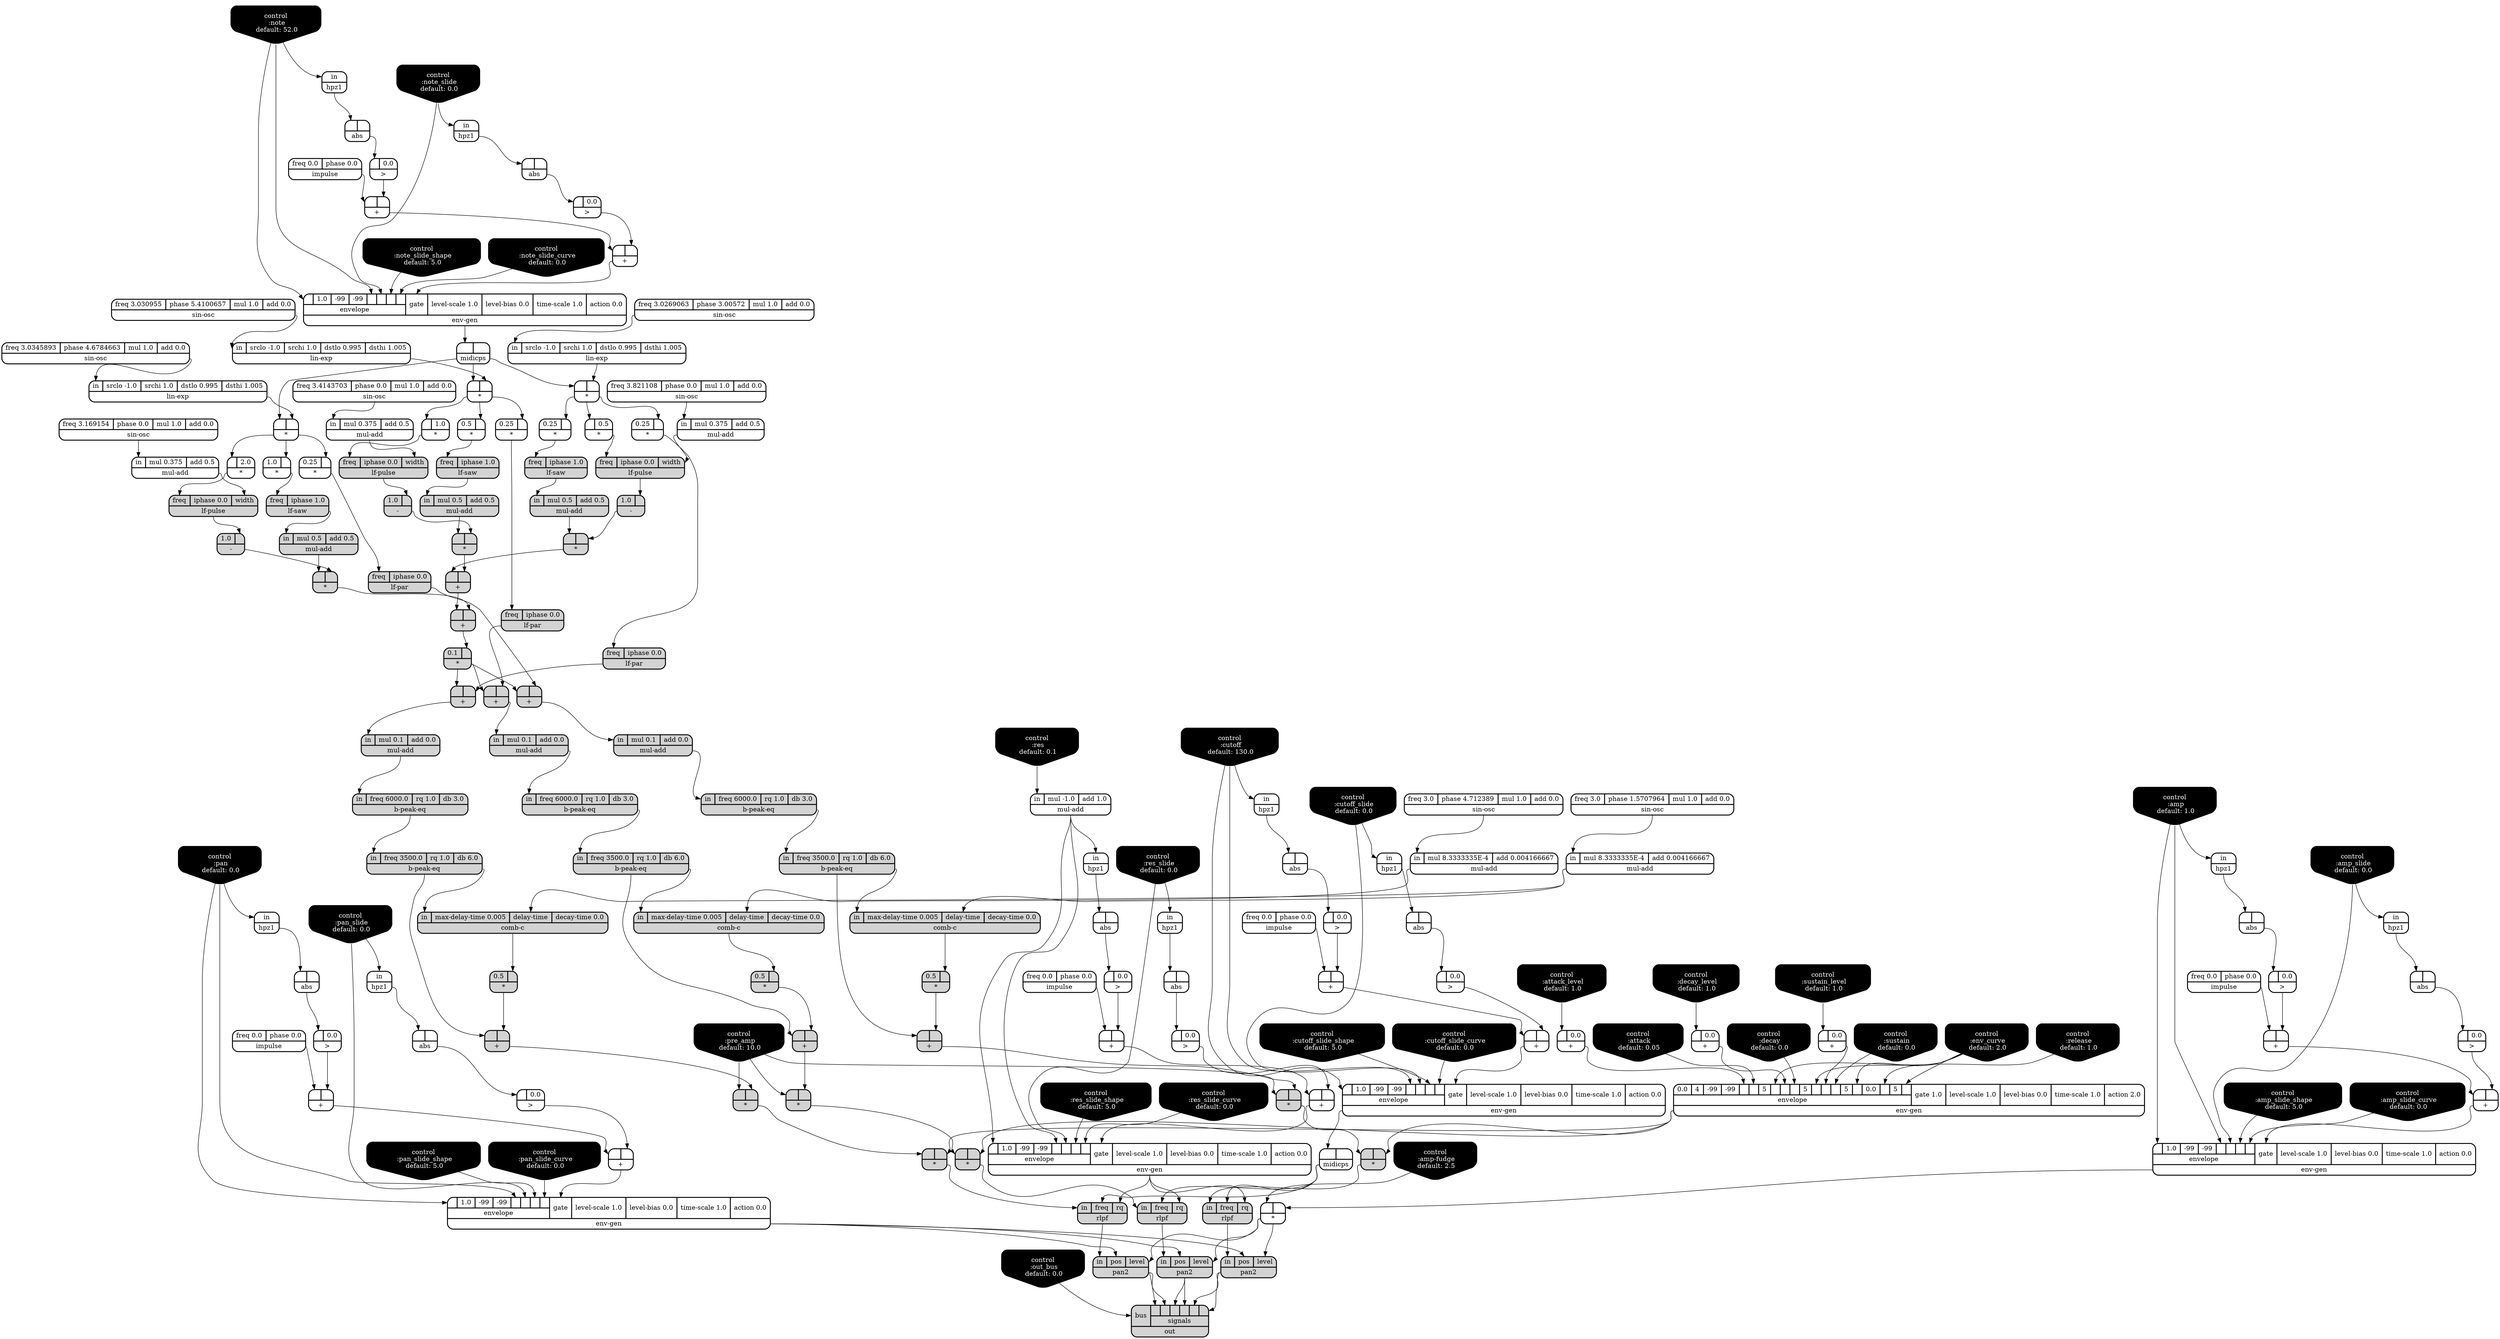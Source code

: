 digraph synthdef {
48 [label = "{{ <a> |<b> } |<__UG_NAME__>* }" style="bold, rounded" shape=record rankdir=LR];
49 [label = "{{ <a> 0.25|<b> } |<__UG_NAME__>* }" style="bold, rounded" shape=record rankdir=LR];
52 [label = "{{ <a> |<b> 0.5} |<__UG_NAME__>* }" style="bold, rounded" shape=record rankdir=LR];
57 [label = "{{ <a> |<b> } |<__UG_NAME__>* }" style="filled, bold, rounded"  shape=record rankdir=LR];
60 [label = "{{ <a> |<b> } |<__UG_NAME__>* }" style="bold, rounded" shape=record rankdir=LR];
61 [label = "{{ <a> 0.5|<b> } |<__UG_NAME__>* }" style="bold, rounded" shape=record rankdir=LR];
64 [label = "{{ <a> |<b> 1.0} |<__UG_NAME__>* }" style="bold, rounded" shape=record rankdir=LR];
69 [label = "{{ <a> |<b> } |<__UG_NAME__>* }" style="filled, bold, rounded"  shape=record rankdir=LR];
73 [label = "{{ <a> |<b> } |<__UG_NAME__>* }" style="bold, rounded" shape=record rankdir=LR];
74 [label = "{{ <a> 1.0|<b> } |<__UG_NAME__>* }" style="bold, rounded" shape=record rankdir=LR];
77 [label = "{{ <a> |<b> 2.0} |<__UG_NAME__>* }" style="bold, rounded" shape=record rankdir=LR];
82 [label = "{{ <a> |<b> } |<__UG_NAME__>* }" style="filled, bold, rounded"  shape=record rankdir=LR];
84 [label = "{{ <a> 0.1|<b> } |<__UG_NAME__>* }" style="filled, bold, rounded"  shape=record rankdir=LR];
85 [label = "{{ <a> 0.25|<b> } |<__UG_NAME__>* }" style="bold, rounded" shape=record rankdir=LR];
93 [label = "{{ <a> 0.5|<b> } |<__UG_NAME__>* }" style="filled, bold, rounded"  shape=record rankdir=LR];
95 [label = "{{ <a> |<b> } |<__UG_NAME__>* }" style="filled, bold, rounded"  shape=record rankdir=LR];
100 [label = "{{ <a> |<b> } |<__UG_NAME__>* }" style="filled, bold, rounded"  shape=record rankdir=LR];
141 [label = "{{ <a> |<b> } |<__UG_NAME__>* }" style="bold, rounded" shape=record rankdir=LR];
143 [label = "{{ <a> 0.25|<b> } |<__UG_NAME__>* }" style="bold, rounded" shape=record rankdir=LR];
152 [label = "{{ <a> 0.5|<b> } |<__UG_NAME__>* }" style="filled, bold, rounded"  shape=record rankdir=LR];
154 [label = "{{ <a> |<b> } |<__UG_NAME__>* }" style="filled, bold, rounded"  shape=record rankdir=LR];
155 [label = "{{ <a> |<b> } |<__UG_NAME__>* }" style="filled, bold, rounded"  shape=record rankdir=LR];
158 [label = "{{ <a> 0.25|<b> } |<__UG_NAME__>* }" style="bold, rounded" shape=record rankdir=LR];
165 [label = "{{ <a> 0.5|<b> } |<__UG_NAME__>* }" style="filled, bold, rounded"  shape=record rankdir=LR];
167 [label = "{{ <a> |<b> } |<__UG_NAME__>* }" style="filled, bold, rounded"  shape=record rankdir=LR];
168 [label = "{{ <a> |<b> } |<__UG_NAME__>* }" style="filled, bold, rounded"  shape=record rankdir=LR];
39 [label = "{{ <a> |<b> } |<__UG_NAME__>+ }" style="bold, rounded" shape=record rankdir=LR];
43 [label = "{{ <a> |<b> } |<__UG_NAME__>+ }" style="bold, rounded" shape=record rankdir=LR];
70 [label = "{{ <a> |<b> } |<__UG_NAME__>+ }" style="filled, bold, rounded"  shape=record rankdir=LR];
83 [label = "{{ <a> |<b> } |<__UG_NAME__>+ }" style="filled, bold, rounded"  shape=record rankdir=LR];
87 [label = "{{ <a> |<b> } |<__UG_NAME__>+ }" style="filled, bold, rounded"  shape=record rankdir=LR];
94 [label = "{{ <a> |<b> } |<__UG_NAME__>+ }" style="filled, bold, rounded"  shape=record rankdir=LR];
96 [label = "{{ <a> |<b> 0.0} |<__UG_NAME__>+ }" style="bold, rounded" shape=record rankdir=LR];
97 [label = "{{ <a> |<b> 0.0} |<__UG_NAME__>+ }" style="bold, rounded" shape=record rankdir=LR];
98 [label = "{{ <a> |<b> 0.0} |<__UG_NAME__>+ }" style="bold, rounded" shape=record rankdir=LR];
102 [label = "{{ <a> |<b> } |<__UG_NAME__>+ }" style="bold, rounded" shape=record rankdir=LR];
106 [label = "{{ <a> |<b> } |<__UG_NAME__>+ }" style="bold, rounded" shape=record rankdir=LR];
114 [label = "{{ <a> |<b> } |<__UG_NAME__>+ }" style="bold, rounded" shape=record rankdir=LR];
118 [label = "{{ <a> |<b> } |<__UG_NAME__>+ }" style="bold, rounded" shape=record rankdir=LR];
125 [label = "{{ <a> |<b> } |<__UG_NAME__>+ }" style="bold, rounded" shape=record rankdir=LR];
129 [label = "{{ <a> |<b> } |<__UG_NAME__>+ }" style="bold, rounded" shape=record rankdir=LR];
135 [label = "{{ <a> |<b> } |<__UG_NAME__>+ }" style="bold, rounded" shape=record rankdir=LR];
139 [label = "{{ <a> |<b> } |<__UG_NAME__>+ }" style="bold, rounded" shape=record rankdir=LR];
145 [label = "{{ <a> |<b> } |<__UG_NAME__>+ }" style="filled, bold, rounded"  shape=record rankdir=LR];
153 [label = "{{ <a> |<b> } |<__UG_NAME__>+ }" style="filled, bold, rounded"  shape=record rankdir=LR];
160 [label = "{{ <a> |<b> } |<__UG_NAME__>+ }" style="filled, bold, rounded"  shape=record rankdir=LR];
166 [label = "{{ <a> |<b> } |<__UG_NAME__>+ }" style="filled, bold, rounded"  shape=record rankdir=LR];
56 [label = "{{ <a> 1.0|<b> } |<__UG_NAME__>- }" style="filled, bold, rounded"  shape=record rankdir=LR];
68 [label = "{{ <a> 1.0|<b> } |<__UG_NAME__>- }" style="filled, bold, rounded"  shape=record rankdir=LR];
81 [label = "{{ <a> 1.0|<b> } |<__UG_NAME__>- }" style="filled, bold, rounded"  shape=record rankdir=LR];
38 [label = "{{ <a> |<b> 0.0} |<__UG_NAME__>\> }" style="bold, rounded" shape=record rankdir=LR];
42 [label = "{{ <a> |<b> 0.0} |<__UG_NAME__>\> }" style="bold, rounded" shape=record rankdir=LR];
101 [label = "{{ <a> |<b> 0.0} |<__UG_NAME__>\> }" style="bold, rounded" shape=record rankdir=LR];
105 [label = "{{ <a> |<b> 0.0} |<__UG_NAME__>\> }" style="bold, rounded" shape=record rankdir=LR];
113 [label = "{{ <a> |<b> 0.0} |<__UG_NAME__>\> }" style="bold, rounded" shape=record rankdir=LR];
117 [label = "{{ <a> |<b> 0.0} |<__UG_NAME__>\> }" style="bold, rounded" shape=record rankdir=LR];
124 [label = "{{ <a> |<b> 0.0} |<__UG_NAME__>\> }" style="bold, rounded" shape=record rankdir=LR];
128 [label = "{{ <a> |<b> 0.0} |<__UG_NAME__>\> }" style="bold, rounded" shape=record rankdir=LR];
134 [label = "{{ <a> |<b> 0.0} |<__UG_NAME__>\> }" style="bold, rounded" shape=record rankdir=LR];
138 [label = "{{ <a> |<b> 0.0} |<__UG_NAME__>\> }" style="bold, rounded" shape=record rankdir=LR];
33 [label = "{{ <a> |<b> } |<__UG_NAME__>abs }" style="bold, rounded" shape=record rankdir=LR];
37 [label = "{{ <a> |<b> } |<__UG_NAME__>abs }" style="bold, rounded" shape=record rankdir=LR];
41 [label = "{{ <a> |<b> } |<__UG_NAME__>abs }" style="bold, rounded" shape=record rankdir=LR];
104 [label = "{{ <a> |<b> } |<__UG_NAME__>abs }" style="bold, rounded" shape=record rankdir=LR];
112 [label = "{{ <a> |<b> } |<__UG_NAME__>abs }" style="bold, rounded" shape=record rankdir=LR];
116 [label = "{{ <a> |<b> } |<__UG_NAME__>abs }" style="bold, rounded" shape=record rankdir=LR];
123 [label = "{{ <a> |<b> } |<__UG_NAME__>abs }" style="bold, rounded" shape=record rankdir=LR];
127 [label = "{{ <a> |<b> } |<__UG_NAME__>abs }" style="bold, rounded" shape=record rankdir=LR];
133 [label = "{{ <a> |<b> } |<__UG_NAME__>abs }" style="bold, rounded" shape=record rankdir=LR];
137 [label = "{{ <a> |<b> } |<__UG_NAME__>abs }" style="bold, rounded" shape=record rankdir=LR];
89 [label = "{{ <in> in|<freq> freq 6000.0|<rq> rq 1.0|<db> db 3.0} |<__UG_NAME__>b-peak-eq }" style="filled, bold, rounded"  shape=record rankdir=LR];
90 [label = "{{ <in> in|<freq> freq 3500.0|<rq> rq 1.0|<db> db 6.0} |<__UG_NAME__>b-peak-eq }" style="filled, bold, rounded"  shape=record rankdir=LR];
147 [label = "{{ <in> in|<freq> freq 6000.0|<rq> rq 1.0|<db> db 3.0} |<__UG_NAME__>b-peak-eq }" style="filled, bold, rounded"  shape=record rankdir=LR];
148 [label = "{{ <in> in|<freq> freq 3500.0|<rq> rq 1.0|<db> db 6.0} |<__UG_NAME__>b-peak-eq }" style="filled, bold, rounded"  shape=record rankdir=LR];
162 [label = "{{ <in> in|<freq> freq 6000.0|<rq> rq 1.0|<db> db 3.0} |<__UG_NAME__>b-peak-eq }" style="filled, bold, rounded"  shape=record rankdir=LR];
163 [label = "{{ <in> in|<freq> freq 3500.0|<rq> rq 1.0|<db> db 6.0} |<__UG_NAME__>b-peak-eq }" style="filled, bold, rounded"  shape=record rankdir=LR];
92 [label = "{{ <in> in|<max____delay____time> max-delay-time 0.005|<delay____time> delay-time|<decay____time> decay-time 0.0} |<__UG_NAME__>comb-c }" style="filled, bold, rounded"  shape=record rankdir=LR];
151 [label = "{{ <in> in|<max____delay____time> max-delay-time 0.005|<delay____time> delay-time|<decay____time> decay-time 0.0} |<__UG_NAME__>comb-c }" style="filled, bold, rounded"  shape=record rankdir=LR];
164 [label = "{{ <in> in|<max____delay____time> max-delay-time 0.005|<delay____time> delay-time|<decay____time> decay-time 0.0} |<__UG_NAME__>comb-c }" style="filled, bold, rounded"  shape=record rankdir=LR];
0 [label = "control
 :note
 default: 52.0" shape=invhouse style="rounded, filled, bold" fillcolor=black fontcolor=white ]; 
1 [label = "control
 :note_slide
 default: 0.0" shape=invhouse style="rounded, filled, bold" fillcolor=black fontcolor=white ]; 
2 [label = "control
 :note_slide_shape
 default: 5.0" shape=invhouse style="rounded, filled, bold" fillcolor=black fontcolor=white ]; 
3 [label = "control
 :note_slide_curve
 default: 0.0" shape=invhouse style="rounded, filled, bold" fillcolor=black fontcolor=white ]; 
4 [label = "control
 :amp
 default: 1.0" shape=invhouse style="rounded, filled, bold" fillcolor=black fontcolor=white ]; 
5 [label = "control
 :amp_slide
 default: 0.0" shape=invhouse style="rounded, filled, bold" fillcolor=black fontcolor=white ]; 
6 [label = "control
 :amp_slide_shape
 default: 5.0" shape=invhouse style="rounded, filled, bold" fillcolor=black fontcolor=white ]; 
7 [label = "control
 :amp_slide_curve
 default: 0.0" shape=invhouse style="rounded, filled, bold" fillcolor=black fontcolor=white ]; 
8 [label = "control
 :pan
 default: 0.0" shape=invhouse style="rounded, filled, bold" fillcolor=black fontcolor=white ]; 
9 [label = "control
 :pan_slide
 default: 0.0" shape=invhouse style="rounded, filled, bold" fillcolor=black fontcolor=white ]; 
10 [label = "control
 :pan_slide_shape
 default: 5.0" shape=invhouse style="rounded, filled, bold" fillcolor=black fontcolor=white ]; 
11 [label = "control
 :pan_slide_curve
 default: 0.0" shape=invhouse style="rounded, filled, bold" fillcolor=black fontcolor=white ]; 
12 [label = "control
 :attack
 default: 0.05" shape=invhouse style="rounded, filled, bold" fillcolor=black fontcolor=white ]; 
13 [label = "control
 :decay
 default: 0.0" shape=invhouse style="rounded, filled, bold" fillcolor=black fontcolor=white ]; 
14 [label = "control
 :sustain
 default: 0.0" shape=invhouse style="rounded, filled, bold" fillcolor=black fontcolor=white ]; 
15 [label = "control
 :release
 default: 1.0" shape=invhouse style="rounded, filled, bold" fillcolor=black fontcolor=white ]; 
16 [label = "control
 :attack_level
 default: 1.0" shape=invhouse style="rounded, filled, bold" fillcolor=black fontcolor=white ]; 
17 [label = "control
 :decay_level
 default: 1.0" shape=invhouse style="rounded, filled, bold" fillcolor=black fontcolor=white ]; 
18 [label = "control
 :sustain_level
 default: 1.0" shape=invhouse style="rounded, filled, bold" fillcolor=black fontcolor=white ]; 
19 [label = "control
 :env_curve
 default: 2.0" shape=invhouse style="rounded, filled, bold" fillcolor=black fontcolor=white ]; 
20 [label = "control
 :cutoff
 default: 130.0" shape=invhouse style="rounded, filled, bold" fillcolor=black fontcolor=white ]; 
21 [label = "control
 :cutoff_slide
 default: 0.0" shape=invhouse style="rounded, filled, bold" fillcolor=black fontcolor=white ]; 
22 [label = "control
 :cutoff_slide_shape
 default: 5.0" shape=invhouse style="rounded, filled, bold" fillcolor=black fontcolor=white ]; 
23 [label = "control
 :cutoff_slide_curve
 default: 0.0" shape=invhouse style="rounded, filled, bold" fillcolor=black fontcolor=white ]; 
24 [label = "control
 :res
 default: 0.1" shape=invhouse style="rounded, filled, bold" fillcolor=black fontcolor=white ]; 
25 [label = "control
 :res_slide
 default: 0.0" shape=invhouse style="rounded, filled, bold" fillcolor=black fontcolor=white ]; 
26 [label = "control
 :res_slide_shape
 default: 5.0" shape=invhouse style="rounded, filled, bold" fillcolor=black fontcolor=white ]; 
27 [label = "control
 :res_slide_curve
 default: 0.0" shape=invhouse style="rounded, filled, bold" fillcolor=black fontcolor=white ]; 
28 [label = "control
 :pre_amp
 default: 10.0" shape=invhouse style="rounded, filled, bold" fillcolor=black fontcolor=white ]; 
29 [label = "control
 :amp-fudge
 default: 2.5" shape=invhouse style="rounded, filled, bold" fillcolor=black fontcolor=white ]; 
30 [label = "control
 :out_bus
 default: 0.0" shape=invhouse style="rounded, filled, bold" fillcolor=black fontcolor=white ]; 
44 [label = "{{ {{<envelope___control___0>|1.0|-99|-99|<envelope___control___4>|<envelope___control___5>|<envelope___control___6>|<envelope___control___7>}|envelope}|<gate> gate|<level____scale> level-scale 1.0|<level____bias> level-bias 0.0|<time____scale> time-scale 1.0|<action> action 0.0} |<__UG_NAME__>env-gen }" style="bold, rounded" shape=record rankdir=LR];
99 [label = "{{ {{0.0|4|-99|-99|<envelope___binary____op____u____gen___4>|<envelope___control___5>|5|<envelope___control___7>|<envelope___binary____op____u____gen___8>|<envelope___control___9>|5|<envelope___control___11>|<envelope___binary____op____u____gen___12>|<envelope___control___13>|5|<envelope___control___15>|0.0|<envelope___control___17>|5|<envelope___control___19>}|envelope}|<gate> gate 1.0|<level____scale> level-scale 1.0|<level____bias> level-bias 0.0|<time____scale> time-scale 1.0|<action> action 2.0} |<__UG_NAME__>env-gen }" style="bold, rounded" shape=record rankdir=LR];
107 [label = "{{ {{<envelope___control___0>|1.0|-99|-99|<envelope___control___4>|<envelope___control___5>|<envelope___control___6>|<envelope___control___7>}|envelope}|<gate> gate|<level____scale> level-scale 1.0|<level____bias> level-bias 0.0|<time____scale> time-scale 1.0|<action> action 0.0} |<__UG_NAME__>env-gen }" style="bold, rounded" shape=record rankdir=LR];
119 [label = "{{ {{<envelope___mul____add___0>|1.0|-99|-99|<envelope___mul____add___4>|<envelope___control___5>|<envelope___control___6>|<envelope___control___7>}|envelope}|<gate> gate|<level____scale> level-scale 1.0|<level____bias> level-bias 0.0|<time____scale> time-scale 1.0|<action> action 0.0} |<__UG_NAME__>env-gen }" style="bold, rounded" shape=record rankdir=LR];
130 [label = "{{ {{<envelope___control___0>|1.0|-99|-99|<envelope___control___4>|<envelope___control___5>|<envelope___control___6>|<envelope___control___7>}|envelope}|<gate> gate|<level____scale> level-scale 1.0|<level____bias> level-bias 0.0|<time____scale> time-scale 1.0|<action> action 0.0} |<__UG_NAME__>env-gen }" style="bold, rounded" shape=record rankdir=LR];
140 [label = "{{ {{<envelope___control___0>|1.0|-99|-99|<envelope___control___4>|<envelope___control___5>|<envelope___control___6>|<envelope___control___7>}|envelope}|<gate> gate|<level____scale> level-scale 1.0|<level____bias> level-bias 0.0|<time____scale> time-scale 1.0|<action> action 0.0} |<__UG_NAME__>env-gen }" style="bold, rounded" shape=record rankdir=LR];
32 [label = "{{ <in> in} |<__UG_NAME__>hpz1 }" style="bold, rounded" shape=record rankdir=LR];
36 [label = "{{ <in> in} |<__UG_NAME__>hpz1 }" style="bold, rounded" shape=record rankdir=LR];
40 [label = "{{ <in> in} |<__UG_NAME__>hpz1 }" style="bold, rounded" shape=record rankdir=LR];
103 [label = "{{ <in> in} |<__UG_NAME__>hpz1 }" style="bold, rounded" shape=record rankdir=LR];
111 [label = "{{ <in> in} |<__UG_NAME__>hpz1 }" style="bold, rounded" shape=record rankdir=LR];
115 [label = "{{ <in> in} |<__UG_NAME__>hpz1 }" style="bold, rounded" shape=record rankdir=LR];
122 [label = "{{ <in> in} |<__UG_NAME__>hpz1 }" style="bold, rounded" shape=record rankdir=LR];
126 [label = "{{ <in> in} |<__UG_NAME__>hpz1 }" style="bold, rounded" shape=record rankdir=LR];
132 [label = "{{ <in> in} |<__UG_NAME__>hpz1 }" style="bold, rounded" shape=record rankdir=LR];
136 [label = "{{ <in> in} |<__UG_NAME__>hpz1 }" style="bold, rounded" shape=record rankdir=LR];
31 [label = "{{ <freq> freq 0.0|<phase> phase 0.0} |<__UG_NAME__>impulse }" style="bold, rounded" shape=record rankdir=LR];
35 [label = "{{ <freq> freq 0.0|<phase> phase 0.0} |<__UG_NAME__>impulse }" style="bold, rounded" shape=record rankdir=LR];
109 [label = "{{ <freq> freq 0.0|<phase> phase 0.0} |<__UG_NAME__>impulse }" style="bold, rounded" shape=record rankdir=LR];
121 [label = "{{ <freq> freq 0.0|<phase> phase 0.0} |<__UG_NAME__>impulse }" style="bold, rounded" shape=record rankdir=LR];
131 [label = "{{ <freq> freq 0.0|<phase> phase 0.0} |<__UG_NAME__>impulse }" style="bold, rounded" shape=record rankdir=LR];
86 [label = "{{ <freq> freq|<iphase> iphase 0.0} |<__UG_NAME__>lf-par }" style="filled, bold, rounded"  shape=record rankdir=LR];
144 [label = "{{ <freq> freq|<iphase> iphase 0.0} |<__UG_NAME__>lf-par }" style="filled, bold, rounded"  shape=record rankdir=LR];
159 [label = "{{ <freq> freq|<iphase> iphase 0.0} |<__UG_NAME__>lf-par }" style="filled, bold, rounded"  shape=record rankdir=LR];
55 [label = "{{ <freq> freq|<iphase> iphase 0.0|<width> width} |<__UG_NAME__>lf-pulse }" style="filled, bold, rounded"  shape=record rankdir=LR];
67 [label = "{{ <freq> freq|<iphase> iphase 0.0|<width> width} |<__UG_NAME__>lf-pulse }" style="filled, bold, rounded"  shape=record rankdir=LR];
80 [label = "{{ <freq> freq|<iphase> iphase 0.0|<width> width} |<__UG_NAME__>lf-pulse }" style="filled, bold, rounded"  shape=record rankdir=LR];
50 [label = "{{ <freq> freq|<iphase> iphase 1.0} |<__UG_NAME__>lf-saw }" style="filled, bold, rounded"  shape=record rankdir=LR];
62 [label = "{{ <freq> freq|<iphase> iphase 1.0} |<__UG_NAME__>lf-saw }" style="filled, bold, rounded"  shape=record rankdir=LR];
75 [label = "{{ <freq> freq|<iphase> iphase 1.0} |<__UG_NAME__>lf-saw }" style="filled, bold, rounded"  shape=record rankdir=LR];
47 [label = "{{ <in> in|<srclo> srclo -1.0|<srchi> srchi 1.0|<dstlo> dstlo 0.995|<dsthi> dsthi 1.005} |<__UG_NAME__>lin-exp }" style="bold, rounded" shape=record rankdir=LR];
59 [label = "{{ <in> in|<srclo> srclo -1.0|<srchi> srchi 1.0|<dstlo> dstlo 0.995|<dsthi> dsthi 1.005} |<__UG_NAME__>lin-exp }" style="bold, rounded" shape=record rankdir=LR];
72 [label = "{{ <in> in|<srclo> srclo -1.0|<srchi> srchi 1.0|<dstlo> dstlo 0.995|<dsthi> dsthi 1.005} |<__UG_NAME__>lin-exp }" style="bold, rounded" shape=record rankdir=LR];
45 [label = "{{ <a> |<b> } |<__UG_NAME__>midicps }" style="bold, rounded" shape=record rankdir=LR];
108 [label = "{{ <a> |<b> } |<__UG_NAME__>midicps }" style="bold, rounded" shape=record rankdir=LR];
51 [label = "{{ <in> in|<mul> mul 0.5|<add> add 0.5} |<__UG_NAME__>mul-add }" style="filled, bold, rounded"  shape=record rankdir=LR];
54 [label = "{{ <in> in|<mul> mul 0.375|<add> add 0.5} |<__UG_NAME__>mul-add }" style="bold, rounded" shape=record rankdir=LR];
63 [label = "{{ <in> in|<mul> mul 0.5|<add> add 0.5} |<__UG_NAME__>mul-add }" style="filled, bold, rounded"  shape=record rankdir=LR];
66 [label = "{{ <in> in|<mul> mul 0.375|<add> add 0.5} |<__UG_NAME__>mul-add }" style="bold, rounded" shape=record rankdir=LR];
76 [label = "{{ <in> in|<mul> mul 0.5|<add> add 0.5} |<__UG_NAME__>mul-add }" style="filled, bold, rounded"  shape=record rankdir=LR];
79 [label = "{{ <in> in|<mul> mul 0.375|<add> add 0.5} |<__UG_NAME__>mul-add }" style="bold, rounded" shape=record rankdir=LR];
88 [label = "{{ <in> in|<mul> mul 0.1|<add> add 0.0} |<__UG_NAME__>mul-add }" style="filled, bold, rounded"  shape=record rankdir=LR];
91 [label = "{{ <in> in|<mul> mul 8.3333335E-4|<add> add 0.004166667} |<__UG_NAME__>mul-add }" style="bold, rounded" shape=record rankdir=LR];
110 [label = "{{ <in> in|<mul> mul -1.0|<add> add 1.0} |<__UG_NAME__>mul-add }" style="bold, rounded" shape=record rankdir=LR];
146 [label = "{{ <in> in|<mul> mul 0.1|<add> add 0.0} |<__UG_NAME__>mul-add }" style="filled, bold, rounded"  shape=record rankdir=LR];
150 [label = "{{ <in> in|<mul> mul 8.3333335E-4|<add> add 0.004166667} |<__UG_NAME__>mul-add }" style="bold, rounded" shape=record rankdir=LR];
161 [label = "{{ <in> in|<mul> mul 0.1|<add> add 0.0} |<__UG_NAME__>mul-add }" style="filled, bold, rounded"  shape=record rankdir=LR];
171 [label = "{{ <bus> bus|{{<signals___pan2___0>|<signals___pan2___1>|<signals___pan2___2>|<signals___pan2___3>|<signals___pan2___4>|<signals___pan2___5>}|signals}} |<__UG_NAME__>out }" style="filled, bold, rounded"  shape=record rankdir=LR];
142 [label = "{{ <in> in|<pos> pos|<level> level} |<__UG_NAME__>pan2 }" style="filled, bold, rounded"  shape=record rankdir=LR];
157 [label = "{{ <in> in|<pos> pos|<level> level} |<__UG_NAME__>pan2 }" style="filled, bold, rounded"  shape=record rankdir=LR];
170 [label = "{{ <in> in|<pos> pos|<level> level} |<__UG_NAME__>pan2 }" style="filled, bold, rounded"  shape=record rankdir=LR];
120 [label = "{{ <in> in|<freq> freq|<rq> rq} |<__UG_NAME__>rlpf }" style="filled, bold, rounded"  shape=record rankdir=LR];
156 [label = "{{ <in> in|<freq> freq|<rq> rq} |<__UG_NAME__>rlpf }" style="filled, bold, rounded"  shape=record rankdir=LR];
169 [label = "{{ <in> in|<freq> freq|<rq> rq} |<__UG_NAME__>rlpf }" style="filled, bold, rounded"  shape=record rankdir=LR];
34 [label = "{{ <freq> freq 3.0|<phase> phase 1.5707964|<mul> mul 1.0|<add> add 0.0} |<__UG_NAME__>sin-osc }" style="bold, rounded" shape=record rankdir=LR];
46 [label = "{{ <freq> freq 3.0269063|<phase> phase 3.00572|<mul> mul 1.0|<add> add 0.0} |<__UG_NAME__>sin-osc }" style="bold, rounded" shape=record rankdir=LR];
53 [label = "{{ <freq> freq 3.821108|<phase> phase 0.0|<mul> mul 1.0|<add> add 0.0} |<__UG_NAME__>sin-osc }" style="bold, rounded" shape=record rankdir=LR];
58 [label = "{{ <freq> freq 3.030955|<phase> phase 5.4100657|<mul> mul 1.0|<add> add 0.0} |<__UG_NAME__>sin-osc }" style="bold, rounded" shape=record rankdir=LR];
65 [label = "{{ <freq> freq 3.4143703|<phase> phase 0.0|<mul> mul 1.0|<add> add 0.0} |<__UG_NAME__>sin-osc }" style="bold, rounded" shape=record rankdir=LR];
71 [label = "{{ <freq> freq 3.0345893|<phase> phase 4.6784663|<mul> mul 1.0|<add> add 0.0} |<__UG_NAME__>sin-osc }" style="bold, rounded" shape=record rankdir=LR];
78 [label = "{{ <freq> freq 3.169154|<phase> phase 0.0|<mul> mul 1.0|<add> add 0.0} |<__UG_NAME__>sin-osc }" style="bold, rounded" shape=record rankdir=LR];
149 [label = "{{ <freq> freq 3.0|<phase> phase 4.712389|<mul> mul 1.0|<add> add 0.0} |<__UG_NAME__>sin-osc }" style="bold, rounded" shape=record rankdir=LR];

47:__UG_NAME__ -> 48:b ;
45:__UG_NAME__ -> 48:a ;
48:__UG_NAME__ -> 49:b ;
48:__UG_NAME__ -> 52:a ;
56:__UG_NAME__ -> 57:b ;
51:__UG_NAME__ -> 57:a ;
59:__UG_NAME__ -> 60:b ;
45:__UG_NAME__ -> 60:a ;
60:__UG_NAME__ -> 61:b ;
60:__UG_NAME__ -> 64:a ;
68:__UG_NAME__ -> 69:b ;
63:__UG_NAME__ -> 69:a ;
72:__UG_NAME__ -> 73:b ;
45:__UG_NAME__ -> 73:a ;
73:__UG_NAME__ -> 74:b ;
73:__UG_NAME__ -> 77:a ;
81:__UG_NAME__ -> 82:b ;
76:__UG_NAME__ -> 82:a ;
83:__UG_NAME__ -> 84:b ;
48:__UG_NAME__ -> 85:b ;
92:__UG_NAME__ -> 93:b ;
94:__UG_NAME__ -> 95:b ;
28:__UG_NAME__ -> 95:a ;
99:__UG_NAME__ -> 100:b ;
95:__UG_NAME__ -> 100:a ;
140:__UG_NAME__ -> 141:b ;
29:__UG_NAME__ -> 141:a ;
60:__UG_NAME__ -> 143:b ;
151:__UG_NAME__ -> 152:b ;
153:__UG_NAME__ -> 154:b ;
28:__UG_NAME__ -> 154:a ;
99:__UG_NAME__ -> 155:b ;
154:__UG_NAME__ -> 155:a ;
73:__UG_NAME__ -> 158:b ;
164:__UG_NAME__ -> 165:b ;
166:__UG_NAME__ -> 167:b ;
28:__UG_NAME__ -> 167:a ;
99:__UG_NAME__ -> 168:b ;
167:__UG_NAME__ -> 168:a ;
38:__UG_NAME__ -> 39:b ;
35:__UG_NAME__ -> 39:a ;
42:__UG_NAME__ -> 43:b ;
39:__UG_NAME__ -> 43:a ;
69:__UG_NAME__ -> 70:b ;
57:__UG_NAME__ -> 70:a ;
82:__UG_NAME__ -> 83:b ;
70:__UG_NAME__ -> 83:a ;
86:__UG_NAME__ -> 87:b ;
84:__UG_NAME__ -> 87:a ;
93:__UG_NAME__ -> 94:b ;
90:__UG_NAME__ -> 94:a ;
16:__UG_NAME__ -> 96:a ;
17:__UG_NAME__ -> 97:a ;
18:__UG_NAME__ -> 98:a ;
101:__UG_NAME__ -> 102:b ;
31:__UG_NAME__ -> 102:a ;
105:__UG_NAME__ -> 106:b ;
102:__UG_NAME__ -> 106:a ;
113:__UG_NAME__ -> 114:b ;
109:__UG_NAME__ -> 114:a ;
117:__UG_NAME__ -> 118:b ;
114:__UG_NAME__ -> 118:a ;
124:__UG_NAME__ -> 125:b ;
121:__UG_NAME__ -> 125:a ;
128:__UG_NAME__ -> 129:b ;
125:__UG_NAME__ -> 129:a ;
134:__UG_NAME__ -> 135:b ;
131:__UG_NAME__ -> 135:a ;
138:__UG_NAME__ -> 139:b ;
135:__UG_NAME__ -> 139:a ;
144:__UG_NAME__ -> 145:b ;
84:__UG_NAME__ -> 145:a ;
152:__UG_NAME__ -> 153:b ;
148:__UG_NAME__ -> 153:a ;
159:__UG_NAME__ -> 160:b ;
84:__UG_NAME__ -> 160:a ;
165:__UG_NAME__ -> 166:b ;
163:__UG_NAME__ -> 166:a ;
55:__UG_NAME__ -> 56:b ;
67:__UG_NAME__ -> 68:b ;
80:__UG_NAME__ -> 81:b ;
37:__UG_NAME__ -> 38:a ;
41:__UG_NAME__ -> 42:a ;
33:__UG_NAME__ -> 101:a ;
104:__UG_NAME__ -> 105:a ;
112:__UG_NAME__ -> 113:a ;
116:__UG_NAME__ -> 117:a ;
123:__UG_NAME__ -> 124:a ;
127:__UG_NAME__ -> 128:a ;
133:__UG_NAME__ -> 134:a ;
137:__UG_NAME__ -> 138:a ;
32:__UG_NAME__ -> 33:a ;
36:__UG_NAME__ -> 37:a ;
40:__UG_NAME__ -> 41:a ;
103:__UG_NAME__ -> 104:a ;
111:__UG_NAME__ -> 112:a ;
115:__UG_NAME__ -> 116:a ;
122:__UG_NAME__ -> 123:a ;
126:__UG_NAME__ -> 127:a ;
132:__UG_NAME__ -> 133:a ;
136:__UG_NAME__ -> 137:a ;
88:__UG_NAME__ -> 89:in ;
89:__UG_NAME__ -> 90:in ;
146:__UG_NAME__ -> 147:in ;
147:__UG_NAME__ -> 148:in ;
161:__UG_NAME__ -> 162:in ;
162:__UG_NAME__ -> 163:in ;
91:__UG_NAME__ -> 92:delay____time ;
90:__UG_NAME__ -> 92:in ;
150:__UG_NAME__ -> 151:delay____time ;
148:__UG_NAME__ -> 151:in ;
91:__UG_NAME__ -> 164:delay____time ;
163:__UG_NAME__ -> 164:in ;
43:__UG_NAME__ -> 44:gate ;
0:__UG_NAME__ -> 44:envelope___control___0 ;
0:__UG_NAME__ -> 44:envelope___control___4 ;
1:__UG_NAME__ -> 44:envelope___control___5 ;
2:__UG_NAME__ -> 44:envelope___control___6 ;
3:__UG_NAME__ -> 44:envelope___control___7 ;
96:__UG_NAME__ -> 99:envelope___binary____op____u____gen___4 ;
12:__UG_NAME__ -> 99:envelope___control___5 ;
19:__UG_NAME__ -> 99:envelope___control___7 ;
97:__UG_NAME__ -> 99:envelope___binary____op____u____gen___8 ;
13:__UG_NAME__ -> 99:envelope___control___9 ;
19:__UG_NAME__ -> 99:envelope___control___11 ;
98:__UG_NAME__ -> 99:envelope___binary____op____u____gen___12 ;
14:__UG_NAME__ -> 99:envelope___control___13 ;
19:__UG_NAME__ -> 99:envelope___control___15 ;
15:__UG_NAME__ -> 99:envelope___control___17 ;
19:__UG_NAME__ -> 99:envelope___control___19 ;
106:__UG_NAME__ -> 107:gate ;
20:__UG_NAME__ -> 107:envelope___control___0 ;
20:__UG_NAME__ -> 107:envelope___control___4 ;
21:__UG_NAME__ -> 107:envelope___control___5 ;
22:__UG_NAME__ -> 107:envelope___control___6 ;
23:__UG_NAME__ -> 107:envelope___control___7 ;
118:__UG_NAME__ -> 119:gate ;
110:__UG_NAME__ -> 119:envelope___mul____add___0 ;
110:__UG_NAME__ -> 119:envelope___mul____add___4 ;
25:__UG_NAME__ -> 119:envelope___control___5 ;
26:__UG_NAME__ -> 119:envelope___control___6 ;
27:__UG_NAME__ -> 119:envelope___control___7 ;
129:__UG_NAME__ -> 130:gate ;
8:__UG_NAME__ -> 130:envelope___control___0 ;
8:__UG_NAME__ -> 130:envelope___control___4 ;
9:__UG_NAME__ -> 130:envelope___control___5 ;
10:__UG_NAME__ -> 130:envelope___control___6 ;
11:__UG_NAME__ -> 130:envelope___control___7 ;
139:__UG_NAME__ -> 140:gate ;
4:__UG_NAME__ -> 140:envelope___control___0 ;
4:__UG_NAME__ -> 140:envelope___control___4 ;
5:__UG_NAME__ -> 140:envelope___control___5 ;
6:__UG_NAME__ -> 140:envelope___control___6 ;
7:__UG_NAME__ -> 140:envelope___control___7 ;
20:__UG_NAME__ -> 32:in ;
0:__UG_NAME__ -> 36:in ;
1:__UG_NAME__ -> 40:in ;
21:__UG_NAME__ -> 103:in ;
110:__UG_NAME__ -> 111:in ;
25:__UG_NAME__ -> 115:in ;
8:__UG_NAME__ -> 122:in ;
9:__UG_NAME__ -> 126:in ;
4:__UG_NAME__ -> 132:in ;
5:__UG_NAME__ -> 136:in ;
85:__UG_NAME__ -> 86:freq ;
143:__UG_NAME__ -> 144:freq ;
158:__UG_NAME__ -> 159:freq ;
54:__UG_NAME__ -> 55:width ;
52:__UG_NAME__ -> 55:freq ;
66:__UG_NAME__ -> 67:width ;
64:__UG_NAME__ -> 67:freq ;
79:__UG_NAME__ -> 80:width ;
77:__UG_NAME__ -> 80:freq ;
49:__UG_NAME__ -> 50:freq ;
61:__UG_NAME__ -> 62:freq ;
74:__UG_NAME__ -> 75:freq ;
46:__UG_NAME__ -> 47:in ;
58:__UG_NAME__ -> 59:in ;
71:__UG_NAME__ -> 72:in ;
44:__UG_NAME__ -> 45:a ;
107:__UG_NAME__ -> 108:a ;
50:__UG_NAME__ -> 51:in ;
53:__UG_NAME__ -> 54:in ;
62:__UG_NAME__ -> 63:in ;
65:__UG_NAME__ -> 66:in ;
75:__UG_NAME__ -> 76:in ;
78:__UG_NAME__ -> 79:in ;
87:__UG_NAME__ -> 88:in ;
34:__UG_NAME__ -> 91:in ;
24:__UG_NAME__ -> 110:in ;
145:__UG_NAME__ -> 146:in ;
149:__UG_NAME__ -> 150:in ;
160:__UG_NAME__ -> 161:in ;
142:__UG_NAME__ -> 171:signals___pan2___0 ;
142:__UG_NAME__ -> 171:signals___pan2___1 ;
157:__UG_NAME__ -> 171:signals___pan2___2 ;
157:__UG_NAME__ -> 171:signals___pan2___3 ;
170:__UG_NAME__ -> 171:signals___pan2___4 ;
170:__UG_NAME__ -> 171:signals___pan2___5 ;
30:__UG_NAME__ -> 171:bus ;
141:__UG_NAME__ -> 142:level ;
130:__UG_NAME__ -> 142:pos ;
120:__UG_NAME__ -> 142:in ;
141:__UG_NAME__ -> 157:level ;
130:__UG_NAME__ -> 157:pos ;
156:__UG_NAME__ -> 157:in ;
141:__UG_NAME__ -> 170:level ;
130:__UG_NAME__ -> 170:pos ;
169:__UG_NAME__ -> 170:in ;
119:__UG_NAME__ -> 120:rq ;
108:__UG_NAME__ -> 120:freq ;
100:__UG_NAME__ -> 120:in ;
119:__UG_NAME__ -> 156:rq ;
108:__UG_NAME__ -> 156:freq ;
155:__UG_NAME__ -> 156:in ;
119:__UG_NAME__ -> 169:rq ;
108:__UG_NAME__ -> 169:freq ;
168:__UG_NAME__ -> 169:in ;

}